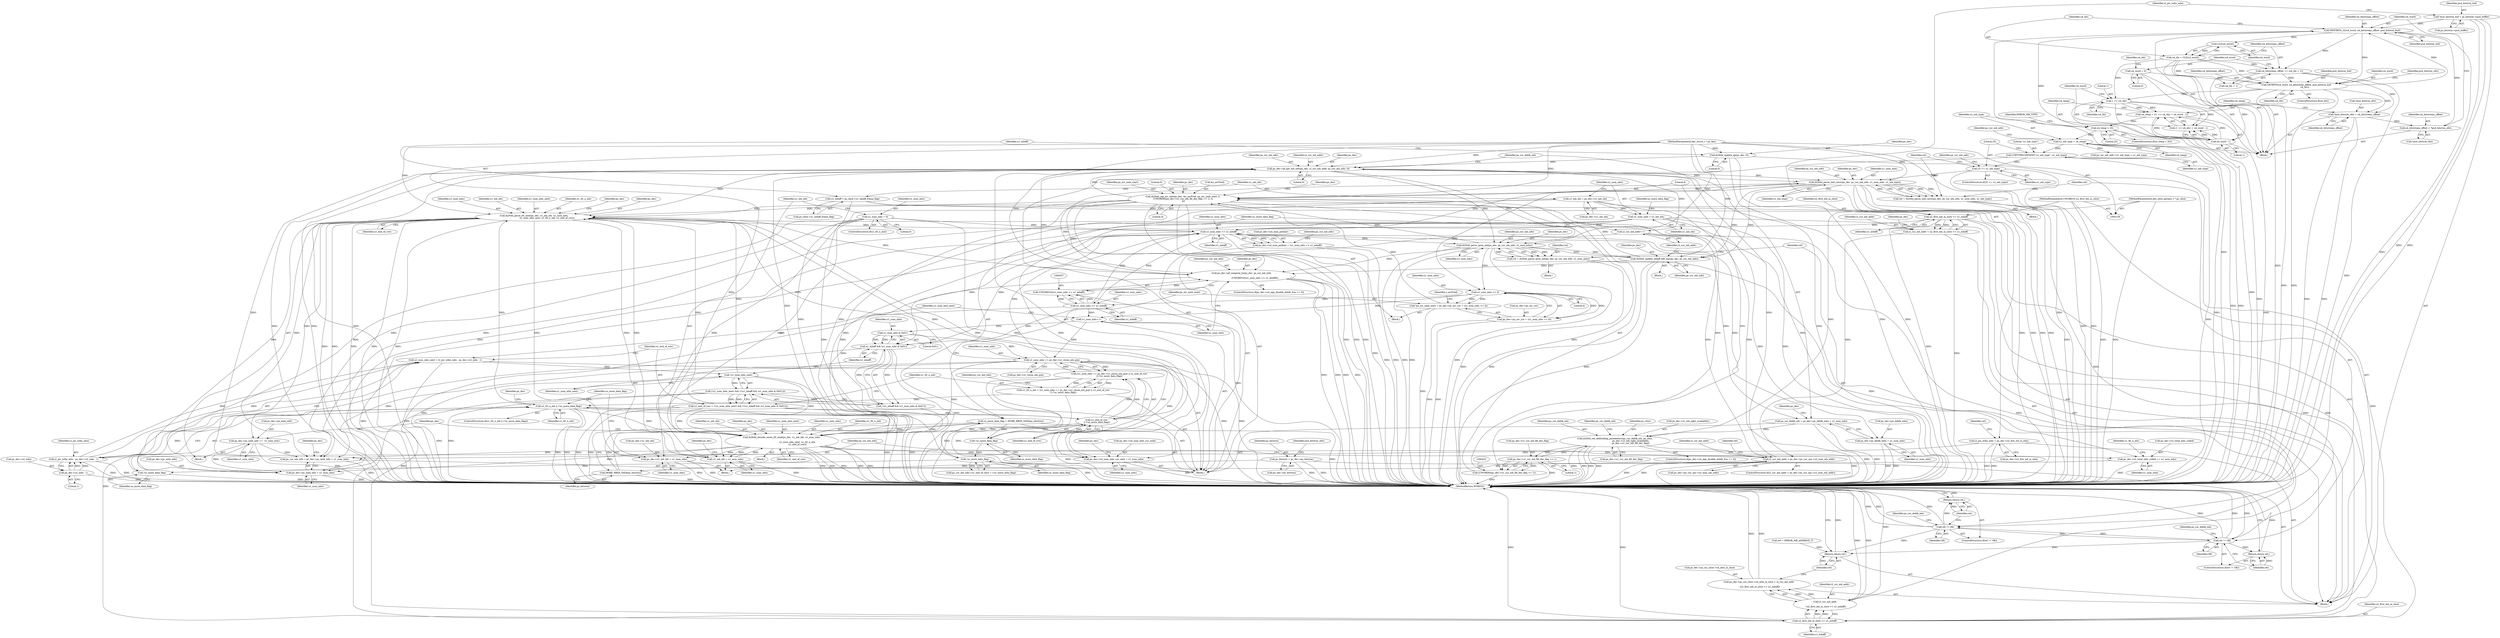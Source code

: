 digraph "0_Android_4a524d3a8ae9aa20c36430008e6bd429443f8f1d_0@pointer" {
"1000250" [label="(Call,ps_dec->pf_get_mb_info(ps_dec, i2_cur_mb_addr, ps_cur_mb_info, 0))"];
"1000512" [label="(Call,ih264d_parse_tfr_nmb(ps_dec, u1_mb_idx, u1_num_mbs,\n                                     u1_num_mbs_next, u1_tfr_n_mb, u1_end_of_row))"];
"1000425" [label="(Call,ih264d_rep_mv_colz(ps_dec, &s_mvPred, ps_mv_nmb_start, 0,\n (UWORD8)(ps_dec->u1_cur_mb_fld_dec_flag << 1), 4,\n 4))"];
"1000402" [label="(Call,ih264d_update_mbaff_left_nnz(ps_dec, ps_cur_mb_info))"];
"1000381" [label="(Call,ih264d_parse_imb_cavlc(ps_dec, ps_cur_mb_info, u1_num_mbs, u1_mb_type))"];
"1000250" [label="(Call,ps_dec->pf_get_mb_info(ps_dec, i2_cur_mb_addr, ps_cur_mb_info, 0))"];
"1000179" [label="(Call,ih264d_update_qp(ps_dec, 0))"];
"1000130" [label="(MethodParameterIn,dec_struct_t * ps_dec)"];
"1000526" [label="(Call,ih264d_decode_recon_tfr_nmb(ps_dec, u1_mb_idx, u1_num_mbs,\n\n                                             u1_num_mbs_next, u1_tfr_n_mb,\n                                             u1_end_of_row))"];
"1000453" [label="(Call,ps_dec->pf_compute_bs(ps_dec, ps_cur_mb_info,\n\n                                      (UWORD16)(u1_num_mbs >> u1_mbaff)))"];
"1000362" [label="(Call,ih264d_parse_ipcm_mb(ps_dec, ps_cur_mb_info, u1_num_mbs))"];
"1000242" [label="(Call,u1_num_mbs >> u1_mbaff)"];
"1000192" [label="(Call,u1_num_mbs = u1_mb_idx)"];
"1000187" [label="(Call,u1_mb_idx = ps_dec->u1_mb_idx)"];
"1000486" [label="(Call,u1_num_mbs == ps_dec->u1_recon_mb_grp)"];
"1000461" [label="(Call,u1_num_mbs++)"];
"1000458" [label="(Call,u1_num_mbs >> u1_mbaff)"];
"1000419" [label="(Call,u1_num_mbs << 4)"];
"1000480" [label="(Call,u1_num_mbs & 0x01)"];
"1000540" [label="(Call,u1_num_mbs = 0)"];
"1000478" [label="(Call,u1_mbaff && (u1_num_mbs & 0x01))"];
"1000200" [label="(Call,u2_first_mb_in_slice << u1_mbaff)"];
"1000132" [label="(MethodParameterIn,UWORD16 u2_first_mb_in_slice)"];
"1000182" [label="(Call,u1_mbaff = ps_slice->u1_mbaff_frame_flag)"];
"1000456" [label="(Call,(UWORD16)(u1_num_mbs >> u1_mbaff))"];
"1000543" [label="(Call,u1_mb_idx = u1_num_mbs)"];
"1000475" [label="(Call,!u1_num_mbs_next)"];
"1000463" [label="(Call,u1_num_mbs_next = i2_pic_wdin_mbs - ps_dec->u2_mbx - 1)"];
"1000465" [label="(Call,i2_pic_wdin_mbs - ps_dec->u2_mbx - 1)"];
"1000158" [label="(Call,i2_pic_wdin_mbs = ps_dec->u2_frm_wd_in_mbs)"];
"1000467" [label="(Call,ps_dec->u2_mbx - 1)"];
"1000502" [label="(Call,u1_tfr_n_mb || (!uc_more_data_flag))"];
"1000483" [label="(Call,u1_tfr_n_mb = (u1_num_mbs == ps_dec->u1_recon_mb_grp) || u1_end_of_row\n || (!uc_more_data_flag))"];
"1000485" [label="(Call,(u1_num_mbs == ps_dec->u1_recon_mb_grp) || u1_end_of_row\n || (!uc_more_data_flag))"];
"1000491" [label="(Call,u1_end_of_row\n || (!uc_more_data_flag))"];
"1000472" [label="(Call,u1_end_of_row = (!u1_num_mbs_next) && (!(u1_mbaff && (u1_num_mbs & 0x01))))"];
"1000474" [label="(Call,(!u1_num_mbs_next) && (!(u1_mbaff && (u1_num_mbs & 0x01))))"];
"1000477" [label="(Call,!(u1_mbaff && (u1_num_mbs & 0x01)))"];
"1000493" [label="(Call,!uc_more_data_flag)"];
"1000407" [label="(Call,uc_more_data_flag = MORE_RBSP_DATA(ps_bitstrm))"];
"1000409" [label="(Call,MORE_RBSP_DATA(ps_bitstrm))"];
"1000139" [label="(Call,ps_bitstrm = ps_dec->ps_bitstrm)"];
"1000504" [label="(Call,!uc_more_data_flag)"];
"1000499" [label="(Call,!uc_more_data_flag)"];
"1000214" [label="(Call,i2_cur_mb_addr > ps_dec->ps_cur_sps->u2_max_mb_addr)"];
"1000198" [label="(Call,i2_cur_mb_addr = u2_first_mb_in_slice << u1_mbaff)"];
"1000405" [label="(Call,i2_cur_mb_addr++)"];
"1000226" [label="(Call,ps_cur_mb_info = ps_dec->ps_nmb_info + u1_num_mbs)"];
"1000519" [label="(Call,ps_dec->ps_nmb_info +=  u1_num_mbs)"];
"1000349" [label="(Call,25 == u1_mb_type)"];
"1000345" [label="(Call,COPYTHECONTEXT(\"u1_mb_type\", u1_mb_type))"];
"1000337" [label="(Call,u1_mb_type = u4_temp)"];
"1000332" [label="(Call,u4_temp > 25)"];
"1000322" [label="(Call,u4_temp = ((1 << u4_ldz) + u4_word - 1))"];
"1000325" [label="(Call,1 << u4_ldz)"];
"1000313" [label="(Call,GETBITS(u4_word, u4_bitstream_offset, pu4_bitstrm_buf,\n                        u4_ldz))"];
"1000308" [label="(Call,u4_word = 0)"];
"1000303" [label="(Call,u4_bitstream_offset += (u4_ldz + 1))"];
"1000299" [label="(Call,u4_ldz = CLZ(u4_word))"];
"1000301" [label="(Call,CLZ(u4_word))"];
"1000295" [label="(Call,NEXTBITS_32(u4_word, u4_bitstream_offset, pu4_bitstrm_buf))"];
"1000328" [label="(Call,u4_word - 1)"];
"1000288" [label="(Call,u4_bitstream_offset = *pu4_bitstrm_ofst)"];
"1000318" [label="(Call,*pu4_bitstrm_ofst = u4_bitstream_offset)"];
"1000152" [label="(Call,*pu4_bitstrm_buf = ps_bitstrm->pu4_buffer)"];
"1000413" [label="(Call,*ps_mv_nmb_start = ps_dec->ps_mv_cur + (u1_num_mbs << 4))"];
"1000431" [label="(Call,(UWORD8)(ps_dec->u1_cur_mb_fld_dec_flag << 1))"];
"1000433" [label="(Call,ps_dec->u1_cur_mb_fld_dec_flag << 1)"];
"1000268" [label="(Call,ih264d_set_deblocking_parameters(ps_cur_deblk_mb, ps_slice,\n                                             ps_dec->u1_mb_ngbr_availablity,\n                                             ps_dec->u1_cur_mb_fld_dec_flag))"];
"1000255" [label="(Call,ps_cur_deblk_mb = ps_dec->ps_deblk_mbn + u1_num_mbs)"];
"1000131" [label="(MethodParameterIn,dec_slice_params_t * ps_slice)"];
"1000360" [label="(Call,ret = ih264d_parse_ipcm_mb(ps_dec, ps_cur_mb_info, u1_num_mbs))"];
"1000367" [label="(Call,ret != OK)"];
"1000370" [label="(Return,return ret;)"];
"1000387" [label="(Call,ret != OK)"];
"1000390" [label="(Return,return ret;)"];
"1000568" [label="(Return,return ret;)"];
"1000379" [label="(Call,ret = ih264d_parse_imb_cavlc(ps_dec, ps_cur_mb_info, u1_num_mbs, u1_mb_type))"];
"1000415" [label="(Call,ps_dec->ps_mv_cur + (u1_num_mbs << 4))"];
"1000238" [label="(Call,ps_dec->u4_num_pmbair = (u1_num_mbs >> u1_mbaff))"];
"1000257" [label="(Call,ps_dec->ps_deblk_mbn + u1_num_mbs)"];
"1000228" [label="(Call,ps_dec->ps_nmb_info + u1_num_mbs)"];
"1000233" [label="(Call,ps_dec->u4_num_mbs_cur_nmb = u1_num_mbs)"];
"1000533" [label="(Call,ps_dec->u2_total_mbs_coded += u1_num_mbs)"];
"1000546" [label="(Call,ps_dec->u1_mb_idx = u1_num_mbs)"];
"1000565" [label="(Call,u2_first_mb_in_slice << u1_mbaff)"];
"1000563" [label="(Call,i2_cur_mb_addr\n\n - (u2_first_mb_in_slice << u1_mbaff))"];
"1000557" [label="(Call,ps_dec->ps_cur_slice->u4_mbs_in_slice = i2_cur_mb_addr\n\n - (u2_first_mb_in_slice << u1_mbaff))"];
"1000404" [label="(Identifier,ps_cur_mb_info)"];
"1000381" [label="(Call,ih264d_parse_imb_cavlc(ps_dec, ps_cur_mb_info, u1_num_mbs, u1_mb_type))"];
"1000244" [label="(Identifier,u1_mbaff)"];
"1000465" [label="(Call,i2_pic_wdin_mbs - ps_dec->u2_mbx - 1)"];
"1000484" [label="(Identifier,u1_tfr_n_mb)"];
"1000500" [label="(Identifier,uc_more_data_flag)"];
"1000228" [label="(Call,ps_dec->ps_nmb_info + u1_num_mbs)"];
"1000180" [label="(Identifier,ps_dec)"];
"1000334" [label="(Literal,25)"];
"1000296" [label="(Identifier,u4_word)"];
"1000409" [label="(Call,MORE_RBSP_DATA(ps_bitstrm))"];
"1000481" [label="(Identifier,u1_num_mbs)"];
"1000363" [label="(Identifier,ps_dec)"];
"1000468" [label="(Call,ps_dec->u2_mbx)"];
"1000140" [label="(Identifier,ps_bitstrm)"];
"1000566" [label="(Identifier,u2_first_mb_in_slice)"];
"1000314" [label="(Identifier,u4_word)"];
"1000330" [label="(Literal,1)"];
"1000153" [label="(Identifier,pu4_bitstrm_buf)"];
"1000235" [label="(Identifier,ps_dec)"];
"1000570" [label="(MethodReturn,WORD32)"];
"1000462" [label="(Identifier,u1_num_mbs)"];
"1000251" [label="(Identifier,ps_dec)"];
"1000386" [label="(ControlStructure,if(ret != OK))"];
"1000472" [label="(Call,u1_end_of_row = (!u1_num_mbs_next) && (!(u1_mbaff && (u1_num_mbs & 0x01))))"];
"1000300" [label="(Identifier,u4_ldz)"];
"1000456" [label="(Call,(UWORD16)(u1_num_mbs >> u1_mbaff))"];
"1000447" [label="(ControlStructure,if(ps_dec->u4_app_disable_deblk_frm == 0))"];
"1000497" [label="(Identifier,ps_cur_mb_info)"];
"1000258" [label="(Call,ps_dec->ps_deblk_mbn)"];
"1000478" [label="(Call,u1_mbaff && (u1_num_mbs & 0x01))"];
"1000411" [label="(Block,)"];
"1000317" [label="(Identifier,u4_ldz)"];
"1000192" [label="(Call,u1_num_mbs = u1_mb_idx)"];
"1000257" [label="(Call,ps_dec->ps_deblk_mbn + u1_num_mbs)"];
"1000541" [label="(Identifier,u1_num_mbs)"];
"1000216" [label="(Call,ps_dec->ps_cur_sps->u2_max_mb_addr)"];
"1000351" [label="(Identifier,u1_mb_type)"];
"1000370" [label="(Return,return ret;)"];
"1000239" [label="(Call,ps_dec->u4_num_pmbair)"];
"1000471" [label="(Literal,1)"];
"1000331" [label="(ControlStructure,if(u4_temp > 25))"];
"1000439" [label="(Literal,4)"];
"1000458" [label="(Call,u1_num_mbs >> u1_mbaff)"];
"1000513" [label="(Identifier,ps_dec)"];
"1000198" [label="(Call,i2_cur_mb_addr = u2_first_mb_in_slice << u1_mbaff)"];
"1000546" [label="(Call,ps_dec->u1_mb_idx = u1_num_mbs)"];
"1000378" [label="(Block,)"];
"1000297" [label="(Identifier,u4_bitstream_offset)"];
"1000394" [label="(Identifier,ps_cur_deblk_mb)"];
"1000215" [label="(Identifier,i2_cur_mb_addr)"];
"1000413" [label="(Call,*ps_mv_nmb_start = ps_dec->ps_mv_cur + (u1_num_mbs << 4))"];
"1000340" [label="(Call,ps_cur_mb_info->u1_mb_type = u1_mb_type)"];
"1000342" [label="(Identifier,ps_cur_mb_info)"];
"1000486" [label="(Call,u1_num_mbs == ps_dec->u1_recon_mb_grp)"];
"1000364" [label="(Identifier,ps_cur_mb_info)"];
"1000193" [label="(Identifier,u1_num_mbs)"];
"1000189" [label="(Call,ps_dec->u1_mb_idx)"];
"1000427" [label="(Call,&s_mvPred)"];
"1000567" [label="(Identifier,u1_mbaff)"];
"1000345" [label="(Call,COPYTHECONTEXT(\"u1_mb_type\", u1_mb_type))"];
"1000368" [label="(Identifier,ret)"];
"1000318" [label="(Call,*pu4_bitstrm_ofst = u4_bitstream_offset)"];
"1000328" [label="(Call,u4_word - 1)"];
"1000544" [label="(Identifier,u1_mb_idx)"];
"1000488" [label="(Call,ps_dec->u1_recon_mb_grp)"];
"1000551" [label="(Identifier,uc_more_data_flag)"];
"1000543" [label="(Call,u1_mb_idx = u1_num_mbs)"];
"1000181" [label="(Literal,0)"];
"1000455" [label="(Identifier,ps_cur_mb_info)"];
"1000302" [label="(Identifier,u4_word)"];
"1000519" [label="(Call,ps_dec->ps_nmb_info +=  u1_num_mbs)"];
"1000477" [label="(Call,!(u1_mbaff && (u1_num_mbs & 0x01)))"];
"1000515" [label="(Identifier,u1_num_mbs)"];
"1000385" [label="(Identifier,u1_mb_type)"];
"1000502" [label="(Call,u1_tfr_n_mb || (!uc_more_data_flag))"];
"1000194" [label="(Identifier,u1_mb_idx)"];
"1000182" [label="(Call,u1_mbaff = ps_slice->u1_mbaff_frame_flag)"];
"1000213" [label="(ControlStructure,if(i2_cur_mb_addr > ps_dec->ps_cur_sps->u2_max_mb_addr))"];
"1000350" [label="(Literal,25)"];
"1000514" [label="(Identifier,u1_mb_idx)"];
"1000424" [label="(Identifier,s_mvPred)"];
"1000226" [label="(Call,ps_cur_mb_info = ps_dec->ps_nmb_info + u1_num_mbs)"];
"1000320" [label="(Identifier,pu4_bitstrm_ofst)"];
"1000391" [label="(Identifier,ret)"];
"1000141" [label="(Call,ps_dec->ps_bitstrm)"];
"1000183" [label="(Identifier,u1_mbaff)"];
"1000516" [label="(Identifier,u1_num_mbs_next)"];
"1000242" [label="(Call,u1_num_mbs >> u1_mbaff)"];
"1000408" [label="(Identifier,uc_more_data_flag)"];
"1000265" [label="(Identifier,ps_dec)"];
"1000405" [label="(Call,i2_cur_mb_addr++)"];
"1000261" [label="(Identifier,u1_num_mbs)"];
"1000325" [label="(Call,1 << u4_ldz)"];
"1000312" [label="(Identifier,u4_ldz)"];
"1000346" [label="(Literal,\"u1_mb_type\")"];
"1000491" [label="(Call,u1_end_of_row\n || (!uc_more_data_flag))"];
"1000538" [label="(ControlStructure,if(u1_tfr_n_mb))"];
"1000520" [label="(Call,ps_dec->ps_nmb_info)"];
"1000558" [label="(Call,ps_dec->ps_cur_slice->u4_mbs_in_slice)"];
"1000233" [label="(Call,ps_dec->u4_num_mbs_cur_nmb = u1_num_mbs)"];
"1000512" [label="(Call,ih264d_parse_tfr_nmb(ps_dec, u1_mb_idx, u1_num_mbs,\n                                     u1_num_mbs_next, u1_tfr_n_mb, u1_end_of_row))"];
"1000232" [label="(Identifier,u1_num_mbs)"];
"1000240" [label="(Identifier,ps_dec)"];
"1000415" [label="(Call,ps_dec->ps_mv_cur + (u1_num_mbs << 4))"];
"1000222" [label="(Call,ret = ERROR_MB_ADDRESS_T)"];
"1000475" [label="(Call,!u1_num_mbs_next)"];
"1000229" [label="(Call,ps_dec->ps_nmb_info)"];
"1000252" [label="(Identifier,i2_cur_mb_addr)"];
"1000274" [label="(Call,ps_dec->u1_cur_mb_fld_dec_flag)"];
"1000366" [label="(ControlStructure,if(ret != OK))"];
"1000557" [label="(Call,ps_dec->ps_cur_slice->u4_mbs_in_slice = i2_cur_mb_addr\n\n - (u2_first_mb_in_slice << u1_mbaff))"];
"1000298" [label="(Identifier,pu4_bitstrm_buf)"];
"1000431" [label="(Call,(UWORD8)(ps_dec->u1_cur_mb_fld_dec_flag << 1))"];
"1000532" [label="(Identifier,u1_end_of_row)"];
"1000542" [label="(Literal,0)"];
"1000473" [label="(Identifier,u1_end_of_row)"];
"1000305" [label="(Call,u4_ldz + 1)"];
"1000324" [label="(Call,(1 << u4_ldz) + u4_word - 1)"];
"1000238" [label="(Call,ps_dec->u4_num_pmbair = (u1_num_mbs >> u1_mbaff))"];
"1000152" [label="(Call,*pu4_bitstrm_buf = ps_bitstrm->pu4_buffer)"];
"1000199" [label="(Identifier,i2_cur_mb_addr)"];
"1000303" [label="(Call,u4_bitstream_offset += (u4_ldz + 1))"];
"1000132" [label="(MethodParameterIn,UWORD16 u2_first_mb_in_slice)"];
"1000463" [label="(Call,u1_num_mbs_next = i2_pic_wdin_mbs - ps_dec->u2_mbx - 1)"];
"1000158" [label="(Call,i2_pic_wdin_mbs = ps_dec->u2_frm_wd_in_mbs)"];
"1000214" [label="(Call,i2_cur_mb_addr > ps_dec->ps_cur_sps->u2_max_mb_addr)"];
"1000204" [label="(Block,)"];
"1000430" [label="(Literal,0)"];
"1000295" [label="(Call,NEXTBITS_32(u4_word, u4_bitstream_offset, pu4_bitstrm_buf))"];
"1000269" [label="(Identifier,ps_cur_deblk_mb)"];
"1000234" [label="(Call,ps_dec->u4_num_mbs_cur_nmb)"];
"1000474" [label="(Call,(!u1_num_mbs_next) && (!(u1_mbaff && (u1_num_mbs & 0x01))))"];
"1000255" [label="(Call,ps_cur_deblk_mb = ps_dec->ps_deblk_mbn + u1_num_mbs)"];
"1000256" [label="(Identifier,ps_cur_deblk_mb)"];
"1000188" [label="(Identifier,u1_mb_idx)"];
"1000460" [label="(Identifier,u1_mbaff)"];
"1000279" [label="(Identifier,ps_cur_deblk_mb)"];
"1000250" [label="(Call,ps_dec->pf_get_mb_info(ps_dec, i2_cur_mb_addr, ps_cur_mb_info, 0))"];
"1000459" [label="(Identifier,u1_num_mbs)"];
"1000501" [label="(ControlStructure,if(u1_tfr_n_mb || (!uc_more_data_flag)))"];
"1000499" [label="(Call,!uc_more_data_flag)"];
"1000352" [label="(Block,)"];
"1000416" [label="(Call,ps_dec->ps_mv_cur)"];
"1000503" [label="(Identifier,u1_tfr_n_mb)"];
"1000569" [label="(Identifier,ret)"];
"1000262" [label="(ControlStructure,if(ps_dec->u4_app_disable_deblk_frm == 0))"];
"1000426" [label="(Identifier,ps_dec)"];
"1000550" [label="(Identifier,u1_num_mbs)"];
"1000365" [label="(Identifier,u1_num_mbs)"];
"1000483" [label="(Call,u1_tfr_n_mb = (u1_num_mbs == ps_dec->u1_recon_mb_grp) || u1_end_of_row\n || (!uc_more_data_flag))"];
"1000438" [label="(Literal,4)"];
"1000337" [label="(Call,u1_mb_type = u4_temp)"];
"1000336" [label="(Identifier,ERROR_MB_TYPE)"];
"1000327" [label="(Identifier,u4_ldz)"];
"1000154" [label="(Call,ps_bitstrm->pu4_buffer)"];
"1000563" [label="(Call,i2_cur_mb_addr\n\n - (u2_first_mb_in_slice << u1_mbaff))"];
"1000565" [label="(Call,u2_first_mb_in_slice << u1_mbaff)"];
"1000268" [label="(Call,ih264d_set_deblocking_parameters(ps_cur_deblk_mb, ps_slice,\n                                             ps_dec->u1_mb_ngbr_availablity,\n                                             ps_dec->u1_cur_mb_fld_dec_flag))"];
"1000237" [label="(Identifier,u1_num_mbs)"];
"1000323" [label="(Identifier,u4_temp)"];
"1000315" [label="(Identifier,u4_bitstream_offset)"];
"1000537" [label="(Identifier,u1_num_mbs)"];
"1000443" [label="(Identifier,ps_dec)"];
"1000545" [label="(Identifier,u1_num_mbs)"];
"1000504" [label="(Call,!uc_more_data_flag)"];
"1000387" [label="(Call,ret != OK)"];
"1000539" [label="(Identifier,u1_tfr_n_mb)"];
"1000466" [label="(Identifier,i2_pic_wdin_mbs)"];
"1000170" [label="(Identifier,ret)"];
"1000253" [label="(Identifier,ps_cur_mb_info)"];
"1000374" [label="(Identifier,ps_cur_deblk_mb)"];
"1000270" [label="(Identifier,ps_slice)"];
"1000223" [label="(Identifier,ret)"];
"1000464" [label="(Identifier,u1_num_mbs_next)"];
"1000308" [label="(Call,u4_word = 0)"];
"1000421" [label="(Literal,4)"];
"1000254" [label="(Literal,0)"];
"1000311" [label="(ControlStructure,if(u4_ldz))"];
"1000347" [label="(Identifier,u1_mb_type)"];
"1000349" [label="(Call,25 == u1_mb_type)"];
"1000383" [label="(Identifier,ps_cur_mb_info)"];
"1000493" [label="(Call,!uc_more_data_flag)"];
"1000356" [label="(Identifier,ps_cur_mb_info)"];
"1000310" [label="(Literal,0)"];
"1000511" [label="(Block,)"];
"1000382" [label="(Identifier,ps_dec)"];
"1000530" [label="(Identifier,u1_num_mbs_next)"];
"1000202" [label="(Identifier,u1_mbaff)"];
"1000494" [label="(Identifier,uc_more_data_flag)"];
"1000495" [label="(Call,ps_cur_mb_info->u1_end_of_slice = (!uc_more_data_flag))"];
"1000425" [label="(Call,ih264d_rep_mv_colz(ps_dec, &s_mvPred, ps_mv_nmb_start, 0,\n (UWORD8)(ps_dec->u1_cur_mb_fld_dec_flag << 1), 4,\n 4))"];
"1000407" [label="(Call,uc_more_data_flag = MORE_RBSP_DATA(ps_bitstrm))"];
"1000339" [label="(Identifier,u4_temp)"];
"1000309" [label="(Identifier,u4_word)"];
"1000492" [label="(Identifier,u1_end_of_row)"];
"1000367" [label="(Call,ret != OK)"];
"1000371" [label="(Identifier,ret)"];
"1000187" [label="(Call,u1_mb_idx = ps_dec->u1_mb_idx)"];
"1000326" [label="(Literal,1)"];
"1000479" [label="(Identifier,u1_mbaff)"];
"1000414" [label="(Identifier,ps_mv_nmb_start)"];
"1000547" [label="(Call,ps_dec->u1_mb_idx)"];
"1000196" [label="(Identifier,uc_more_data_flag)"];
"1000433" [label="(Call,ps_dec->u1_cur_mb_fld_dec_flag << 1)"];
"1000333" [label="(Identifier,u4_temp)"];
"1000304" [label="(Identifier,u4_bitstream_offset)"];
"1000564" [label="(Identifier,i2_cur_mb_addr)"];
"1000329" [label="(Identifier,u4_word)"];
"1000437" [label="(Literal,1)"];
"1000360" [label="(Call,ret = ih264d_parse_ipcm_mb(ps_dec, ps_cur_mb_info, u1_num_mbs))"];
"1000509" [label="(Identifier,ps_dec)"];
"1000390" [label="(Return,return ret;)"];
"1000286" [label="(Block,)"];
"1000403" [label="(Identifier,ps_dec)"];
"1000487" [label="(Identifier,u1_num_mbs)"];
"1000548" [label="(Identifier,ps_dec)"];
"1000146" [label="(Identifier,pu4_bitstrm_ofst)"];
"1000380" [label="(Identifier,ret)"];
"1000289" [label="(Identifier,u4_bitstream_offset)"];
"1000454" [label="(Identifier,ps_dec)"];
"1000243" [label="(Identifier,u1_num_mbs)"];
"1000506" [label="(Block,)"];
"1000476" [label="(Identifier,u1_num_mbs_next)"];
"1000338" [label="(Identifier,u1_mb_type)"];
"1000299" [label="(Call,u4_ldz = CLZ(u4_word))"];
"1000361" [label="(Identifier,ret)"];
"1000529" [label="(Identifier,u1_num_mbs)"];
"1000533" [label="(Call,ps_dec->u2_total_mbs_coded += u1_num_mbs)"];
"1000480" [label="(Call,u1_num_mbs & 0x01)"];
"1000531" [label="(Identifier,u1_tfr_n_mb)"];
"1000384" [label="(Identifier,u1_num_mbs)"];
"1000369" [label="(Identifier,OK)"];
"1000321" [label="(Identifier,u4_bitstream_offset)"];
"1000526" [label="(Call,ih264d_decode_recon_tfr_nmb(ps_dec, u1_mb_idx, u1_num_mbs,\n\n                                             u1_num_mbs_next, u1_tfr_n_mb,\n                                             u1_end_of_row))"];
"1000534" [label="(Call,ps_dec->u2_total_mbs_coded)"];
"1000200" [label="(Call,u2_first_mb_in_slice << u1_mbaff)"];
"1000348" [label="(ControlStructure,if(25 == u1_mb_type))"];
"1000316" [label="(Identifier,pu4_bitstrm_buf)"];
"1000528" [label="(Identifier,u1_mb_idx)"];
"1000227" [label="(Identifier,ps_cur_mb_info)"];
"1000319" [label="(Call,*pu4_bitstrm_ofst)"];
"1000332" [label="(Call,u4_temp > 25)"];
"1000301" [label="(Call,CLZ(u4_word))"];
"1000527" [label="(Identifier,ps_dec)"];
"1000467" [label="(Call,ps_dec->u2_mbx - 1)"];
"1000525" [label="(Block,)"];
"1000160" [label="(Call,ps_dec->u2_frm_wd_in_mbs)"];
"1000517" [label="(Identifier,u1_tfr_n_mb)"];
"1000406" [label="(Identifier,i2_cur_mb_addr)"];
"1000131" [label="(MethodParameterIn,dec_slice_params_t * ps_slice)"];
"1000290" [label="(Call,*pu4_bitstrm_ofst)"];
"1000133" [label="(Block,)"];
"1000485" [label="(Call,(u1_num_mbs == ps_dec->u1_recon_mb_grp) || u1_end_of_row\n || (!uc_more_data_flag))"];
"1000401" [label="(Block,)"];
"1000313" [label="(Call,GETBITS(u4_word, u4_bitstream_offset, pu4_bitstrm_buf,\n                        u4_ldz))"];
"1000184" [label="(Call,ps_slice->u1_mbaff_frame_flag)"];
"1000523" [label="(Identifier,u1_num_mbs)"];
"1000429" [label="(Identifier,ps_mv_nmb_start)"];
"1000271" [label="(Call,ps_dec->u1_mb_ngbr_availablity)"];
"1000201" [label="(Identifier,u2_first_mb_in_slice)"];
"1000540" [label="(Call,u1_num_mbs = 0)"];
"1000139" [label="(Call,ps_bitstrm = ps_dec->ps_bitstrm)"];
"1000461" [label="(Call,u1_num_mbs++)"];
"1000420" [label="(Identifier,u1_num_mbs)"];
"1000247" [label="(Identifier,ps_cur_mb_info)"];
"1000521" [label="(Identifier,ps_dec)"];
"1000535" [label="(Identifier,ps_dec)"];
"1000453" [label="(Call,ps_dec->pf_compute_bs(ps_dec, ps_cur_mb_info,\n\n                                      (UWORD16)(u1_num_mbs >> u1_mbaff)))"];
"1000419" [label="(Call,u1_num_mbs << 4)"];
"1000482" [label="(Literal,0x01)"];
"1000288" [label="(Call,u4_bitstream_offset = *pu4_bitstrm_ofst)"];
"1000322" [label="(Call,u4_temp = ((1 << u4_ldz) + u4_word - 1))"];
"1000410" [label="(Identifier,ps_bitstrm)"];
"1000505" [label="(Identifier,uc_more_data_flag)"];
"1000388" [label="(Identifier,ret)"];
"1000130" [label="(MethodParameterIn,dec_struct_t * ps_dec)"];
"1000159" [label="(Identifier,i2_pic_wdin_mbs)"];
"1000389" [label="(Identifier,OK)"];
"1000434" [label="(Call,ps_dec->u1_cur_mb_fld_dec_flag)"];
"1000402" [label="(Call,ih264d_update_mbaff_left_nnz(ps_dec, ps_cur_mb_info))"];
"1000208" [label="(Identifier,ps_dec)"];
"1000568" [label="(Return,return ret;)"];
"1000179" [label="(Call,ih264d_update_qp(ps_dec, 0))"];
"1000379" [label="(Call,ret = ih264d_parse_imb_cavlc(ps_dec, ps_cur_mb_info, u1_num_mbs, u1_mb_type))"];
"1000362" [label="(Call,ih264d_parse_ipcm_mb(ps_dec, ps_cur_mb_info, u1_num_mbs))"];
"1000518" [label="(Identifier,u1_end_of_row)"];
"1000250" -> "1000204"  [label="AST: "];
"1000250" -> "1000254"  [label="CFG: "];
"1000251" -> "1000250"  [label="AST: "];
"1000252" -> "1000250"  [label="AST: "];
"1000253" -> "1000250"  [label="AST: "];
"1000254" -> "1000250"  [label="AST: "];
"1000256" -> "1000250"  [label="CFG: "];
"1000250" -> "1000570"  [label="DDG: "];
"1000250" -> "1000570"  [label="DDG: "];
"1000250" -> "1000570"  [label="DDG: "];
"1000250" -> "1000570"  [label="DDG: "];
"1000512" -> "1000250"  [label="DDG: "];
"1000425" -> "1000250"  [label="DDG: "];
"1000179" -> "1000250"  [label="DDG: "];
"1000526" -> "1000250"  [label="DDG: "];
"1000453" -> "1000250"  [label="DDG: "];
"1000130" -> "1000250"  [label="DDG: "];
"1000214" -> "1000250"  [label="DDG: "];
"1000226" -> "1000250"  [label="DDG: "];
"1000250" -> "1000362"  [label="DDG: "];
"1000250" -> "1000362"  [label="DDG: "];
"1000250" -> "1000381"  [label="DDG: "];
"1000250" -> "1000381"  [label="DDG: "];
"1000250" -> "1000405"  [label="DDG: "];
"1000512" -> "1000511"  [label="AST: "];
"1000512" -> "1000518"  [label="CFG: "];
"1000513" -> "1000512"  [label="AST: "];
"1000514" -> "1000512"  [label="AST: "];
"1000515" -> "1000512"  [label="AST: "];
"1000516" -> "1000512"  [label="AST: "];
"1000517" -> "1000512"  [label="AST: "];
"1000518" -> "1000512"  [label="AST: "];
"1000521" -> "1000512"  [label="CFG: "];
"1000512" -> "1000570"  [label="DDG: "];
"1000512" -> "1000570"  [label="DDG: "];
"1000512" -> "1000570"  [label="DDG: "];
"1000512" -> "1000570"  [label="DDG: "];
"1000512" -> "1000570"  [label="DDG: "];
"1000512" -> "1000226"  [label="DDG: "];
"1000512" -> "1000228"  [label="DDG: "];
"1000512" -> "1000233"  [label="DDG: "];
"1000512" -> "1000242"  [label="DDG: "];
"1000425" -> "1000512"  [label="DDG: "];
"1000453" -> "1000512"  [label="DDG: "];
"1000130" -> "1000512"  [label="DDG: "];
"1000543" -> "1000512"  [label="DDG: "];
"1000187" -> "1000512"  [label="DDG: "];
"1000486" -> "1000512"  [label="DDG: "];
"1000475" -> "1000512"  [label="DDG: "];
"1000502" -> "1000512"  [label="DDG: "];
"1000472" -> "1000512"  [label="DDG: "];
"1000491" -> "1000512"  [label="DDG: "];
"1000512" -> "1000519"  [label="DDG: "];
"1000512" -> "1000533"  [label="DDG: "];
"1000512" -> "1000543"  [label="DDG: "];
"1000512" -> "1000546"  [label="DDG: "];
"1000425" -> "1000411"  [label="AST: "];
"1000425" -> "1000439"  [label="CFG: "];
"1000426" -> "1000425"  [label="AST: "];
"1000427" -> "1000425"  [label="AST: "];
"1000429" -> "1000425"  [label="AST: "];
"1000430" -> "1000425"  [label="AST: "];
"1000431" -> "1000425"  [label="AST: "];
"1000438" -> "1000425"  [label="AST: "];
"1000439" -> "1000425"  [label="AST: "];
"1000443" -> "1000425"  [label="CFG: "];
"1000425" -> "1000570"  [label="DDG: "];
"1000425" -> "1000570"  [label="DDG: "];
"1000425" -> "1000570"  [label="DDG: "];
"1000425" -> "1000570"  [label="DDG: "];
"1000425" -> "1000570"  [label="DDG: "];
"1000402" -> "1000425"  [label="DDG: "];
"1000381" -> "1000425"  [label="DDG: "];
"1000362" -> "1000425"  [label="DDG: "];
"1000130" -> "1000425"  [label="DDG: "];
"1000413" -> "1000425"  [label="DDG: "];
"1000431" -> "1000425"  [label="DDG: "];
"1000425" -> "1000453"  [label="DDG: "];
"1000425" -> "1000526"  [label="DDG: "];
"1000402" -> "1000401"  [label="AST: "];
"1000402" -> "1000404"  [label="CFG: "];
"1000403" -> "1000402"  [label="AST: "];
"1000404" -> "1000402"  [label="AST: "];
"1000406" -> "1000402"  [label="CFG: "];
"1000402" -> "1000570"  [label="DDG: "];
"1000402" -> "1000570"  [label="DDG: "];
"1000381" -> "1000402"  [label="DDG: "];
"1000381" -> "1000402"  [label="DDG: "];
"1000362" -> "1000402"  [label="DDG: "];
"1000362" -> "1000402"  [label="DDG: "];
"1000130" -> "1000402"  [label="DDG: "];
"1000402" -> "1000453"  [label="DDG: "];
"1000381" -> "1000379"  [label="AST: "];
"1000381" -> "1000385"  [label="CFG: "];
"1000382" -> "1000381"  [label="AST: "];
"1000383" -> "1000381"  [label="AST: "];
"1000384" -> "1000381"  [label="AST: "];
"1000385" -> "1000381"  [label="AST: "];
"1000379" -> "1000381"  [label="CFG: "];
"1000381" -> "1000570"  [label="DDG: "];
"1000381" -> "1000570"  [label="DDG: "];
"1000381" -> "1000570"  [label="DDG: "];
"1000381" -> "1000570"  [label="DDG: "];
"1000381" -> "1000379"  [label="DDG: "];
"1000381" -> "1000379"  [label="DDG: "];
"1000381" -> "1000379"  [label="DDG: "];
"1000381" -> "1000379"  [label="DDG: "];
"1000130" -> "1000381"  [label="DDG: "];
"1000242" -> "1000381"  [label="DDG: "];
"1000349" -> "1000381"  [label="DDG: "];
"1000381" -> "1000419"  [label="DDG: "];
"1000381" -> "1000453"  [label="DDG: "];
"1000179" -> "1000133"  [label="AST: "];
"1000179" -> "1000181"  [label="CFG: "];
"1000180" -> "1000179"  [label="AST: "];
"1000181" -> "1000179"  [label="AST: "];
"1000183" -> "1000179"  [label="CFG: "];
"1000179" -> "1000570"  [label="DDG: "];
"1000179" -> "1000570"  [label="DDG: "];
"1000130" -> "1000179"  [label="DDG: "];
"1000130" -> "1000129"  [label="AST: "];
"1000130" -> "1000570"  [label="DDG: "];
"1000130" -> "1000362"  [label="DDG: "];
"1000130" -> "1000453"  [label="DDG: "];
"1000130" -> "1000526"  [label="DDG: "];
"1000526" -> "1000525"  [label="AST: "];
"1000526" -> "1000532"  [label="CFG: "];
"1000527" -> "1000526"  [label="AST: "];
"1000528" -> "1000526"  [label="AST: "];
"1000529" -> "1000526"  [label="AST: "];
"1000530" -> "1000526"  [label="AST: "];
"1000531" -> "1000526"  [label="AST: "];
"1000532" -> "1000526"  [label="AST: "];
"1000535" -> "1000526"  [label="CFG: "];
"1000526" -> "1000570"  [label="DDG: "];
"1000526" -> "1000570"  [label="DDG: "];
"1000526" -> "1000570"  [label="DDG: "];
"1000526" -> "1000570"  [label="DDG: "];
"1000526" -> "1000570"  [label="DDG: "];
"1000526" -> "1000226"  [label="DDG: "];
"1000526" -> "1000228"  [label="DDG: "];
"1000526" -> "1000233"  [label="DDG: "];
"1000526" -> "1000242"  [label="DDG: "];
"1000453" -> "1000526"  [label="DDG: "];
"1000543" -> "1000526"  [label="DDG: "];
"1000187" -> "1000526"  [label="DDG: "];
"1000486" -> "1000526"  [label="DDG: "];
"1000475" -> "1000526"  [label="DDG: "];
"1000502" -> "1000526"  [label="DDG: "];
"1000472" -> "1000526"  [label="DDG: "];
"1000491" -> "1000526"  [label="DDG: "];
"1000526" -> "1000533"  [label="DDG: "];
"1000526" -> "1000543"  [label="DDG: "];
"1000526" -> "1000546"  [label="DDG: "];
"1000453" -> "1000447"  [label="AST: "];
"1000453" -> "1000456"  [label="CFG: "];
"1000454" -> "1000453"  [label="AST: "];
"1000455" -> "1000453"  [label="AST: "];
"1000456" -> "1000453"  [label="AST: "];
"1000462" -> "1000453"  [label="CFG: "];
"1000453" -> "1000570"  [label="DDG: "];
"1000453" -> "1000570"  [label="DDG: "];
"1000453" -> "1000570"  [label="DDG: "];
"1000453" -> "1000570"  [label="DDG: "];
"1000362" -> "1000453"  [label="DDG: "];
"1000456" -> "1000453"  [label="DDG: "];
"1000362" -> "1000360"  [label="AST: "];
"1000362" -> "1000365"  [label="CFG: "];
"1000363" -> "1000362"  [label="AST: "];
"1000364" -> "1000362"  [label="AST: "];
"1000365" -> "1000362"  [label="AST: "];
"1000360" -> "1000362"  [label="CFG: "];
"1000362" -> "1000570"  [label="DDG: "];
"1000362" -> "1000570"  [label="DDG: "];
"1000362" -> "1000570"  [label="DDG: "];
"1000362" -> "1000360"  [label="DDG: "];
"1000362" -> "1000360"  [label="DDG: "];
"1000362" -> "1000360"  [label="DDG: "];
"1000242" -> "1000362"  [label="DDG: "];
"1000362" -> "1000419"  [label="DDG: "];
"1000242" -> "1000238"  [label="AST: "];
"1000242" -> "1000244"  [label="CFG: "];
"1000243" -> "1000242"  [label="AST: "];
"1000244" -> "1000242"  [label="AST: "];
"1000238" -> "1000242"  [label="CFG: "];
"1000242" -> "1000570"  [label="DDG: "];
"1000242" -> "1000238"  [label="DDG: "];
"1000242" -> "1000238"  [label="DDG: "];
"1000192" -> "1000242"  [label="DDG: "];
"1000486" -> "1000242"  [label="DDG: "];
"1000540" -> "1000242"  [label="DDG: "];
"1000458" -> "1000242"  [label="DDG: "];
"1000478" -> "1000242"  [label="DDG: "];
"1000200" -> "1000242"  [label="DDG: "];
"1000242" -> "1000255"  [label="DDG: "];
"1000242" -> "1000257"  [label="DDG: "];
"1000242" -> "1000458"  [label="DDG: "];
"1000242" -> "1000478"  [label="DDG: "];
"1000242" -> "1000565"  [label="DDG: "];
"1000192" -> "1000133"  [label="AST: "];
"1000192" -> "1000194"  [label="CFG: "];
"1000193" -> "1000192"  [label="AST: "];
"1000194" -> "1000192"  [label="AST: "];
"1000196" -> "1000192"  [label="CFG: "];
"1000192" -> "1000570"  [label="DDG: "];
"1000192" -> "1000570"  [label="DDG: "];
"1000187" -> "1000192"  [label="DDG: "];
"1000192" -> "1000226"  [label="DDG: "];
"1000192" -> "1000228"  [label="DDG: "];
"1000192" -> "1000233"  [label="DDG: "];
"1000187" -> "1000133"  [label="AST: "];
"1000187" -> "1000189"  [label="CFG: "];
"1000188" -> "1000187"  [label="AST: "];
"1000189" -> "1000187"  [label="AST: "];
"1000193" -> "1000187"  [label="CFG: "];
"1000187" -> "1000570"  [label="DDG: "];
"1000486" -> "1000485"  [label="AST: "];
"1000486" -> "1000488"  [label="CFG: "];
"1000487" -> "1000486"  [label="AST: "];
"1000488" -> "1000486"  [label="AST: "];
"1000492" -> "1000486"  [label="CFG: "];
"1000485" -> "1000486"  [label="CFG: "];
"1000486" -> "1000570"  [label="DDG: "];
"1000486" -> "1000570"  [label="DDG: "];
"1000486" -> "1000226"  [label="DDG: "];
"1000486" -> "1000228"  [label="DDG: "];
"1000486" -> "1000233"  [label="DDG: "];
"1000486" -> "1000485"  [label="DDG: "];
"1000486" -> "1000485"  [label="DDG: "];
"1000461" -> "1000486"  [label="DDG: "];
"1000480" -> "1000486"  [label="DDG: "];
"1000461" -> "1000204"  [label="AST: "];
"1000461" -> "1000462"  [label="CFG: "];
"1000462" -> "1000461"  [label="AST: "];
"1000464" -> "1000461"  [label="CFG: "];
"1000458" -> "1000461"  [label="DDG: "];
"1000419" -> "1000461"  [label="DDG: "];
"1000461" -> "1000480"  [label="DDG: "];
"1000458" -> "1000456"  [label="AST: "];
"1000458" -> "1000460"  [label="CFG: "];
"1000459" -> "1000458"  [label="AST: "];
"1000460" -> "1000458"  [label="AST: "];
"1000456" -> "1000458"  [label="CFG: "];
"1000458" -> "1000456"  [label="DDG: "];
"1000458" -> "1000456"  [label="DDG: "];
"1000419" -> "1000458"  [label="DDG: "];
"1000458" -> "1000478"  [label="DDG: "];
"1000458" -> "1000565"  [label="DDG: "];
"1000419" -> "1000415"  [label="AST: "];
"1000419" -> "1000421"  [label="CFG: "];
"1000420" -> "1000419"  [label="AST: "];
"1000421" -> "1000419"  [label="AST: "];
"1000415" -> "1000419"  [label="CFG: "];
"1000419" -> "1000413"  [label="DDG: "];
"1000419" -> "1000413"  [label="DDG: "];
"1000419" -> "1000415"  [label="DDG: "];
"1000419" -> "1000415"  [label="DDG: "];
"1000480" -> "1000478"  [label="AST: "];
"1000480" -> "1000482"  [label="CFG: "];
"1000481" -> "1000480"  [label="AST: "];
"1000482" -> "1000480"  [label="AST: "];
"1000478" -> "1000480"  [label="CFG: "];
"1000480" -> "1000478"  [label="DDG: "];
"1000480" -> "1000478"  [label="DDG: "];
"1000540" -> "1000538"  [label="AST: "];
"1000540" -> "1000542"  [label="CFG: "];
"1000541" -> "1000540"  [label="AST: "];
"1000542" -> "1000540"  [label="AST: "];
"1000544" -> "1000540"  [label="CFG: "];
"1000540" -> "1000226"  [label="DDG: "];
"1000540" -> "1000228"  [label="DDG: "];
"1000540" -> "1000233"  [label="DDG: "];
"1000540" -> "1000543"  [label="DDG: "];
"1000540" -> "1000546"  [label="DDG: "];
"1000478" -> "1000477"  [label="AST: "];
"1000478" -> "1000479"  [label="CFG: "];
"1000479" -> "1000478"  [label="AST: "];
"1000477" -> "1000478"  [label="CFG: "];
"1000478" -> "1000570"  [label="DDG: "];
"1000478" -> "1000477"  [label="DDG: "];
"1000478" -> "1000477"  [label="DDG: "];
"1000478" -> "1000565"  [label="DDG: "];
"1000200" -> "1000198"  [label="AST: "];
"1000200" -> "1000202"  [label="CFG: "];
"1000201" -> "1000200"  [label="AST: "];
"1000202" -> "1000200"  [label="AST: "];
"1000198" -> "1000200"  [label="CFG: "];
"1000200" -> "1000570"  [label="DDG: "];
"1000200" -> "1000198"  [label="DDG: "];
"1000200" -> "1000198"  [label="DDG: "];
"1000132" -> "1000200"  [label="DDG: "];
"1000182" -> "1000200"  [label="DDG: "];
"1000200" -> "1000565"  [label="DDG: "];
"1000200" -> "1000565"  [label="DDG: "];
"1000132" -> "1000129"  [label="AST: "];
"1000132" -> "1000570"  [label="DDG: "];
"1000132" -> "1000565"  [label="DDG: "];
"1000182" -> "1000133"  [label="AST: "];
"1000182" -> "1000184"  [label="CFG: "];
"1000183" -> "1000182"  [label="AST: "];
"1000184" -> "1000182"  [label="AST: "];
"1000188" -> "1000182"  [label="CFG: "];
"1000182" -> "1000570"  [label="DDG: "];
"1000457" -> "1000456"  [label="AST: "];
"1000456" -> "1000570"  [label="DDG: "];
"1000543" -> "1000506"  [label="AST: "];
"1000543" -> "1000545"  [label="CFG: "];
"1000544" -> "1000543"  [label="AST: "];
"1000545" -> "1000543"  [label="AST: "];
"1000548" -> "1000543"  [label="CFG: "];
"1000543" -> "1000570"  [label="DDG: "];
"1000475" -> "1000474"  [label="AST: "];
"1000475" -> "1000476"  [label="CFG: "];
"1000476" -> "1000475"  [label="AST: "];
"1000479" -> "1000475"  [label="CFG: "];
"1000474" -> "1000475"  [label="CFG: "];
"1000475" -> "1000570"  [label="DDG: "];
"1000475" -> "1000474"  [label="DDG: "];
"1000463" -> "1000475"  [label="DDG: "];
"1000463" -> "1000204"  [label="AST: "];
"1000463" -> "1000465"  [label="CFG: "];
"1000464" -> "1000463"  [label="AST: "];
"1000465" -> "1000463"  [label="AST: "];
"1000473" -> "1000463"  [label="CFG: "];
"1000463" -> "1000570"  [label="DDG: "];
"1000465" -> "1000463"  [label="DDG: "];
"1000465" -> "1000463"  [label="DDG: "];
"1000465" -> "1000467"  [label="CFG: "];
"1000466" -> "1000465"  [label="AST: "];
"1000467" -> "1000465"  [label="AST: "];
"1000465" -> "1000570"  [label="DDG: "];
"1000465" -> "1000570"  [label="DDG: "];
"1000158" -> "1000465"  [label="DDG: "];
"1000467" -> "1000465"  [label="DDG: "];
"1000467" -> "1000465"  [label="DDG: "];
"1000158" -> "1000133"  [label="AST: "];
"1000158" -> "1000160"  [label="CFG: "];
"1000159" -> "1000158"  [label="AST: "];
"1000160" -> "1000158"  [label="AST: "];
"1000170" -> "1000158"  [label="CFG: "];
"1000158" -> "1000570"  [label="DDG: "];
"1000158" -> "1000570"  [label="DDG: "];
"1000467" -> "1000471"  [label="CFG: "];
"1000468" -> "1000467"  [label="AST: "];
"1000471" -> "1000467"  [label="AST: "];
"1000467" -> "1000570"  [label="DDG: "];
"1000502" -> "1000501"  [label="AST: "];
"1000502" -> "1000503"  [label="CFG: "];
"1000502" -> "1000504"  [label="CFG: "];
"1000503" -> "1000502"  [label="AST: "];
"1000504" -> "1000502"  [label="AST: "];
"1000551" -> "1000502"  [label="CFG: "];
"1000509" -> "1000502"  [label="CFG: "];
"1000502" -> "1000570"  [label="DDG: "];
"1000502" -> "1000570"  [label="DDG: "];
"1000502" -> "1000570"  [label="DDG: "];
"1000502" -> "1000491"  [label="DDG: "];
"1000483" -> "1000502"  [label="DDG: "];
"1000504" -> "1000502"  [label="DDG: "];
"1000499" -> "1000502"  [label="DDG: "];
"1000483" -> "1000204"  [label="AST: "];
"1000483" -> "1000485"  [label="CFG: "];
"1000484" -> "1000483"  [label="AST: "];
"1000485" -> "1000483"  [label="AST: "];
"1000497" -> "1000483"  [label="CFG: "];
"1000483" -> "1000570"  [label="DDG: "];
"1000485" -> "1000483"  [label="DDG: "];
"1000485" -> "1000483"  [label="DDG: "];
"1000485" -> "1000491"  [label="CFG: "];
"1000491" -> "1000485"  [label="AST: "];
"1000485" -> "1000570"  [label="DDG: "];
"1000485" -> "1000570"  [label="DDG: "];
"1000491" -> "1000485"  [label="DDG: "];
"1000491" -> "1000485"  [label="DDG: "];
"1000491" -> "1000492"  [label="CFG: "];
"1000491" -> "1000493"  [label="CFG: "];
"1000492" -> "1000491"  [label="AST: "];
"1000493" -> "1000491"  [label="AST: "];
"1000491" -> "1000570"  [label="DDG: "];
"1000472" -> "1000491"  [label="DDG: "];
"1000493" -> "1000491"  [label="DDG: "];
"1000472" -> "1000204"  [label="AST: "];
"1000472" -> "1000474"  [label="CFG: "];
"1000473" -> "1000472"  [label="AST: "];
"1000474" -> "1000472"  [label="AST: "];
"1000484" -> "1000472"  [label="CFG: "];
"1000472" -> "1000570"  [label="DDG: "];
"1000472" -> "1000570"  [label="DDG: "];
"1000474" -> "1000472"  [label="DDG: "];
"1000474" -> "1000472"  [label="DDG: "];
"1000474" -> "1000477"  [label="CFG: "];
"1000477" -> "1000474"  [label="AST: "];
"1000474" -> "1000570"  [label="DDG: "];
"1000474" -> "1000570"  [label="DDG: "];
"1000477" -> "1000474"  [label="DDG: "];
"1000477" -> "1000570"  [label="DDG: "];
"1000493" -> "1000494"  [label="CFG: "];
"1000494" -> "1000493"  [label="AST: "];
"1000407" -> "1000493"  [label="DDG: "];
"1000493" -> "1000499"  [label="DDG: "];
"1000407" -> "1000204"  [label="AST: "];
"1000407" -> "1000409"  [label="CFG: "];
"1000408" -> "1000407"  [label="AST: "];
"1000409" -> "1000407"  [label="AST: "];
"1000414" -> "1000407"  [label="CFG: "];
"1000407" -> "1000570"  [label="DDG: "];
"1000409" -> "1000407"  [label="DDG: "];
"1000407" -> "1000499"  [label="DDG: "];
"1000409" -> "1000410"  [label="CFG: "];
"1000410" -> "1000409"  [label="AST: "];
"1000409" -> "1000570"  [label="DDG: "];
"1000139" -> "1000409"  [label="DDG: "];
"1000139" -> "1000133"  [label="AST: "];
"1000139" -> "1000141"  [label="CFG: "];
"1000140" -> "1000139"  [label="AST: "];
"1000141" -> "1000139"  [label="AST: "];
"1000146" -> "1000139"  [label="CFG: "];
"1000139" -> "1000570"  [label="DDG: "];
"1000139" -> "1000570"  [label="DDG: "];
"1000504" -> "1000505"  [label="CFG: "];
"1000505" -> "1000504"  [label="AST: "];
"1000504" -> "1000570"  [label="DDG: "];
"1000499" -> "1000504"  [label="DDG: "];
"1000499" -> "1000495"  [label="AST: "];
"1000499" -> "1000500"  [label="CFG: "];
"1000500" -> "1000499"  [label="AST: "];
"1000495" -> "1000499"  [label="CFG: "];
"1000499" -> "1000570"  [label="DDG: "];
"1000499" -> "1000495"  [label="DDG: "];
"1000214" -> "1000213"  [label="AST: "];
"1000214" -> "1000216"  [label="CFG: "];
"1000215" -> "1000214"  [label="AST: "];
"1000216" -> "1000214"  [label="AST: "];
"1000223" -> "1000214"  [label="CFG: "];
"1000227" -> "1000214"  [label="CFG: "];
"1000214" -> "1000570"  [label="DDG: "];
"1000214" -> "1000570"  [label="DDG: "];
"1000198" -> "1000214"  [label="DDG: "];
"1000405" -> "1000214"  [label="DDG: "];
"1000214" -> "1000563"  [label="DDG: "];
"1000198" -> "1000133"  [label="AST: "];
"1000199" -> "1000198"  [label="AST: "];
"1000208" -> "1000198"  [label="CFG: "];
"1000198" -> "1000570"  [label="DDG: "];
"1000405" -> "1000204"  [label="AST: "];
"1000405" -> "1000406"  [label="CFG: "];
"1000406" -> "1000405"  [label="AST: "];
"1000408" -> "1000405"  [label="CFG: "];
"1000405" -> "1000563"  [label="DDG: "];
"1000226" -> "1000204"  [label="AST: "];
"1000226" -> "1000228"  [label="CFG: "];
"1000227" -> "1000226"  [label="AST: "];
"1000228" -> "1000226"  [label="AST: "];
"1000235" -> "1000226"  [label="CFG: "];
"1000226" -> "1000570"  [label="DDG: "];
"1000519" -> "1000226"  [label="DDG: "];
"1000519" -> "1000511"  [label="AST: "];
"1000519" -> "1000523"  [label="CFG: "];
"1000520" -> "1000519"  [label="AST: "];
"1000523" -> "1000519"  [label="AST: "];
"1000535" -> "1000519"  [label="CFG: "];
"1000519" -> "1000570"  [label="DDG: "];
"1000519" -> "1000228"  [label="DDG: "];
"1000349" -> "1000348"  [label="AST: "];
"1000349" -> "1000351"  [label="CFG: "];
"1000350" -> "1000349"  [label="AST: "];
"1000351" -> "1000349"  [label="AST: "];
"1000356" -> "1000349"  [label="CFG: "];
"1000380" -> "1000349"  [label="CFG: "];
"1000349" -> "1000570"  [label="DDG: "];
"1000349" -> "1000570"  [label="DDG: "];
"1000345" -> "1000349"  [label="DDG: "];
"1000345" -> "1000204"  [label="AST: "];
"1000345" -> "1000347"  [label="CFG: "];
"1000346" -> "1000345"  [label="AST: "];
"1000347" -> "1000345"  [label="AST: "];
"1000350" -> "1000345"  [label="CFG: "];
"1000345" -> "1000570"  [label="DDG: "];
"1000337" -> "1000345"  [label="DDG: "];
"1000337" -> "1000286"  [label="AST: "];
"1000337" -> "1000339"  [label="CFG: "];
"1000338" -> "1000337"  [label="AST: "];
"1000339" -> "1000337"  [label="AST: "];
"1000342" -> "1000337"  [label="CFG: "];
"1000337" -> "1000570"  [label="DDG: "];
"1000332" -> "1000337"  [label="DDG: "];
"1000337" -> "1000340"  [label="DDG: "];
"1000332" -> "1000331"  [label="AST: "];
"1000332" -> "1000334"  [label="CFG: "];
"1000333" -> "1000332"  [label="AST: "];
"1000334" -> "1000332"  [label="AST: "];
"1000336" -> "1000332"  [label="CFG: "];
"1000338" -> "1000332"  [label="CFG: "];
"1000332" -> "1000570"  [label="DDG: "];
"1000332" -> "1000570"  [label="DDG: "];
"1000322" -> "1000332"  [label="DDG: "];
"1000322" -> "1000286"  [label="AST: "];
"1000322" -> "1000324"  [label="CFG: "];
"1000323" -> "1000322"  [label="AST: "];
"1000324" -> "1000322"  [label="AST: "];
"1000333" -> "1000322"  [label="CFG: "];
"1000322" -> "1000570"  [label="DDG: "];
"1000325" -> "1000322"  [label="DDG: "];
"1000325" -> "1000322"  [label="DDG: "];
"1000328" -> "1000322"  [label="DDG: "];
"1000328" -> "1000322"  [label="DDG: "];
"1000325" -> "1000324"  [label="AST: "];
"1000325" -> "1000327"  [label="CFG: "];
"1000326" -> "1000325"  [label="AST: "];
"1000327" -> "1000325"  [label="AST: "];
"1000329" -> "1000325"  [label="CFG: "];
"1000325" -> "1000570"  [label="DDG: "];
"1000325" -> "1000324"  [label="DDG: "];
"1000325" -> "1000324"  [label="DDG: "];
"1000313" -> "1000325"  [label="DDG: "];
"1000299" -> "1000325"  [label="DDG: "];
"1000313" -> "1000311"  [label="AST: "];
"1000313" -> "1000317"  [label="CFG: "];
"1000314" -> "1000313"  [label="AST: "];
"1000315" -> "1000313"  [label="AST: "];
"1000316" -> "1000313"  [label="AST: "];
"1000317" -> "1000313"  [label="AST: "];
"1000320" -> "1000313"  [label="CFG: "];
"1000313" -> "1000570"  [label="DDG: "];
"1000313" -> "1000570"  [label="DDG: "];
"1000313" -> "1000295"  [label="DDG: "];
"1000308" -> "1000313"  [label="DDG: "];
"1000303" -> "1000313"  [label="DDG: "];
"1000295" -> "1000313"  [label="DDG: "];
"1000299" -> "1000313"  [label="DDG: "];
"1000313" -> "1000318"  [label="DDG: "];
"1000313" -> "1000328"  [label="DDG: "];
"1000308" -> "1000286"  [label="AST: "];
"1000308" -> "1000310"  [label="CFG: "];
"1000309" -> "1000308"  [label="AST: "];
"1000310" -> "1000308"  [label="AST: "];
"1000312" -> "1000308"  [label="CFG: "];
"1000308" -> "1000328"  [label="DDG: "];
"1000303" -> "1000286"  [label="AST: "];
"1000303" -> "1000305"  [label="CFG: "];
"1000304" -> "1000303"  [label="AST: "];
"1000305" -> "1000303"  [label="AST: "];
"1000309" -> "1000303"  [label="CFG: "];
"1000303" -> "1000570"  [label="DDG: "];
"1000299" -> "1000303"  [label="DDG: "];
"1000295" -> "1000303"  [label="DDG: "];
"1000303" -> "1000318"  [label="DDG: "];
"1000299" -> "1000286"  [label="AST: "];
"1000299" -> "1000301"  [label="CFG: "];
"1000300" -> "1000299"  [label="AST: "];
"1000301" -> "1000299"  [label="AST: "];
"1000304" -> "1000299"  [label="CFG: "];
"1000299" -> "1000570"  [label="DDG: "];
"1000301" -> "1000299"  [label="DDG: "];
"1000299" -> "1000305"  [label="DDG: "];
"1000301" -> "1000302"  [label="CFG: "];
"1000302" -> "1000301"  [label="AST: "];
"1000295" -> "1000301"  [label="DDG: "];
"1000295" -> "1000286"  [label="AST: "];
"1000295" -> "1000298"  [label="CFG: "];
"1000296" -> "1000295"  [label="AST: "];
"1000297" -> "1000295"  [label="AST: "];
"1000298" -> "1000295"  [label="AST: "];
"1000300" -> "1000295"  [label="CFG: "];
"1000295" -> "1000570"  [label="DDG: "];
"1000295" -> "1000570"  [label="DDG: "];
"1000328" -> "1000295"  [label="DDG: "];
"1000288" -> "1000295"  [label="DDG: "];
"1000152" -> "1000295"  [label="DDG: "];
"1000328" -> "1000324"  [label="AST: "];
"1000328" -> "1000330"  [label="CFG: "];
"1000329" -> "1000328"  [label="AST: "];
"1000330" -> "1000328"  [label="AST: "];
"1000324" -> "1000328"  [label="CFG: "];
"1000328" -> "1000570"  [label="DDG: "];
"1000328" -> "1000324"  [label="DDG: "];
"1000328" -> "1000324"  [label="DDG: "];
"1000288" -> "1000286"  [label="AST: "];
"1000288" -> "1000290"  [label="CFG: "];
"1000289" -> "1000288"  [label="AST: "];
"1000290" -> "1000288"  [label="AST: "];
"1000296" -> "1000288"  [label="CFG: "];
"1000318" -> "1000288"  [label="DDG: "];
"1000318" -> "1000286"  [label="AST: "];
"1000318" -> "1000321"  [label="CFG: "];
"1000319" -> "1000318"  [label="AST: "];
"1000321" -> "1000318"  [label="AST: "];
"1000323" -> "1000318"  [label="CFG: "];
"1000318" -> "1000570"  [label="DDG: "];
"1000318" -> "1000570"  [label="DDG: "];
"1000152" -> "1000133"  [label="AST: "];
"1000152" -> "1000154"  [label="CFG: "];
"1000153" -> "1000152"  [label="AST: "];
"1000154" -> "1000152"  [label="AST: "];
"1000159" -> "1000152"  [label="CFG: "];
"1000152" -> "1000570"  [label="DDG: "];
"1000152" -> "1000570"  [label="DDG: "];
"1000413" -> "1000411"  [label="AST: "];
"1000413" -> "1000415"  [label="CFG: "];
"1000414" -> "1000413"  [label="AST: "];
"1000415" -> "1000413"  [label="AST: "];
"1000424" -> "1000413"  [label="CFG: "];
"1000413" -> "1000570"  [label="DDG: "];
"1000431" -> "1000433"  [label="CFG: "];
"1000432" -> "1000431"  [label="AST: "];
"1000433" -> "1000431"  [label="AST: "];
"1000438" -> "1000431"  [label="CFG: "];
"1000431" -> "1000570"  [label="DDG: "];
"1000433" -> "1000431"  [label="DDG: "];
"1000433" -> "1000431"  [label="DDG: "];
"1000433" -> "1000437"  [label="CFG: "];
"1000434" -> "1000433"  [label="AST: "];
"1000437" -> "1000433"  [label="AST: "];
"1000433" -> "1000570"  [label="DDG: "];
"1000433" -> "1000268"  [label="DDG: "];
"1000268" -> "1000433"  [label="DDG: "];
"1000268" -> "1000262"  [label="AST: "];
"1000268" -> "1000274"  [label="CFG: "];
"1000269" -> "1000268"  [label="AST: "];
"1000270" -> "1000268"  [label="AST: "];
"1000271" -> "1000268"  [label="AST: "];
"1000274" -> "1000268"  [label="AST: "];
"1000279" -> "1000268"  [label="CFG: "];
"1000268" -> "1000570"  [label="DDG: "];
"1000268" -> "1000570"  [label="DDG: "];
"1000268" -> "1000570"  [label="DDG: "];
"1000268" -> "1000570"  [label="DDG: "];
"1000268" -> "1000570"  [label="DDG: "];
"1000255" -> "1000268"  [label="DDG: "];
"1000131" -> "1000268"  [label="DDG: "];
"1000255" -> "1000204"  [label="AST: "];
"1000255" -> "1000257"  [label="CFG: "];
"1000256" -> "1000255"  [label="AST: "];
"1000257" -> "1000255"  [label="AST: "];
"1000265" -> "1000255"  [label="CFG: "];
"1000255" -> "1000570"  [label="DDG: "];
"1000255" -> "1000570"  [label="DDG: "];
"1000131" -> "1000129"  [label="AST: "];
"1000131" -> "1000570"  [label="DDG: "];
"1000360" -> "1000352"  [label="AST: "];
"1000361" -> "1000360"  [label="AST: "];
"1000368" -> "1000360"  [label="CFG: "];
"1000360" -> "1000570"  [label="DDG: "];
"1000360" -> "1000367"  [label="DDG: "];
"1000367" -> "1000366"  [label="AST: "];
"1000367" -> "1000369"  [label="CFG: "];
"1000368" -> "1000367"  [label="AST: "];
"1000369" -> "1000367"  [label="AST: "];
"1000371" -> "1000367"  [label="CFG: "];
"1000374" -> "1000367"  [label="CFG: "];
"1000367" -> "1000570"  [label="DDG: "];
"1000367" -> "1000570"  [label="DDG: "];
"1000367" -> "1000570"  [label="DDG: "];
"1000387" -> "1000367"  [label="DDG: "];
"1000367" -> "1000370"  [label="DDG: "];
"1000367" -> "1000387"  [label="DDG: "];
"1000367" -> "1000568"  [label="DDG: "];
"1000370" -> "1000366"  [label="AST: "];
"1000370" -> "1000371"  [label="CFG: "];
"1000371" -> "1000370"  [label="AST: "];
"1000570" -> "1000370"  [label="CFG: "];
"1000370" -> "1000570"  [label="DDG: "];
"1000371" -> "1000370"  [label="DDG: "];
"1000387" -> "1000386"  [label="AST: "];
"1000387" -> "1000389"  [label="CFG: "];
"1000388" -> "1000387"  [label="AST: "];
"1000389" -> "1000387"  [label="AST: "];
"1000391" -> "1000387"  [label="CFG: "];
"1000394" -> "1000387"  [label="CFG: "];
"1000387" -> "1000570"  [label="DDG: "];
"1000387" -> "1000570"  [label="DDG: "];
"1000387" -> "1000570"  [label="DDG: "];
"1000379" -> "1000387"  [label="DDG: "];
"1000387" -> "1000390"  [label="DDG: "];
"1000387" -> "1000568"  [label="DDG: "];
"1000390" -> "1000386"  [label="AST: "];
"1000390" -> "1000391"  [label="CFG: "];
"1000391" -> "1000390"  [label="AST: "];
"1000570" -> "1000390"  [label="CFG: "];
"1000390" -> "1000570"  [label="DDG: "];
"1000391" -> "1000390"  [label="DDG: "];
"1000568" -> "1000133"  [label="AST: "];
"1000568" -> "1000569"  [label="CFG: "];
"1000569" -> "1000568"  [label="AST: "];
"1000570" -> "1000568"  [label="CFG: "];
"1000568" -> "1000570"  [label="DDG: "];
"1000569" -> "1000568"  [label="DDG: "];
"1000222" -> "1000568"  [label="DDG: "];
"1000379" -> "1000378"  [label="AST: "];
"1000380" -> "1000379"  [label="AST: "];
"1000388" -> "1000379"  [label="CFG: "];
"1000379" -> "1000570"  [label="DDG: "];
"1000416" -> "1000415"  [label="AST: "];
"1000415" -> "1000570"  [label="DDG: "];
"1000415" -> "1000570"  [label="DDG: "];
"1000238" -> "1000204"  [label="AST: "];
"1000239" -> "1000238"  [label="AST: "];
"1000247" -> "1000238"  [label="CFG: "];
"1000238" -> "1000570"  [label="DDG: "];
"1000238" -> "1000570"  [label="DDG: "];
"1000257" -> "1000261"  [label="CFG: "];
"1000258" -> "1000257"  [label="AST: "];
"1000261" -> "1000257"  [label="AST: "];
"1000257" -> "1000570"  [label="DDG: "];
"1000257" -> "1000570"  [label="DDG: "];
"1000228" -> "1000232"  [label="CFG: "];
"1000229" -> "1000228"  [label="AST: "];
"1000232" -> "1000228"  [label="AST: "];
"1000228" -> "1000570"  [label="DDG: "];
"1000233" -> "1000204"  [label="AST: "];
"1000233" -> "1000237"  [label="CFG: "];
"1000234" -> "1000233"  [label="AST: "];
"1000237" -> "1000233"  [label="AST: "];
"1000240" -> "1000233"  [label="CFG: "];
"1000233" -> "1000570"  [label="DDG: "];
"1000533" -> "1000506"  [label="AST: "];
"1000533" -> "1000537"  [label="CFG: "];
"1000534" -> "1000533"  [label="AST: "];
"1000537" -> "1000533"  [label="AST: "];
"1000539" -> "1000533"  [label="CFG: "];
"1000533" -> "1000570"  [label="DDG: "];
"1000546" -> "1000506"  [label="AST: "];
"1000546" -> "1000550"  [label="CFG: "];
"1000547" -> "1000546"  [label="AST: "];
"1000550" -> "1000546"  [label="AST: "];
"1000551" -> "1000546"  [label="CFG: "];
"1000546" -> "1000570"  [label="DDG: "];
"1000546" -> "1000570"  [label="DDG: "];
"1000565" -> "1000563"  [label="AST: "];
"1000565" -> "1000567"  [label="CFG: "];
"1000566" -> "1000565"  [label="AST: "];
"1000567" -> "1000565"  [label="AST: "];
"1000563" -> "1000565"  [label="CFG: "];
"1000565" -> "1000570"  [label="DDG: "];
"1000565" -> "1000570"  [label="DDG: "];
"1000565" -> "1000563"  [label="DDG: "];
"1000565" -> "1000563"  [label="DDG: "];
"1000563" -> "1000557"  [label="AST: "];
"1000564" -> "1000563"  [label="AST: "];
"1000557" -> "1000563"  [label="CFG: "];
"1000563" -> "1000570"  [label="DDG: "];
"1000563" -> "1000570"  [label="DDG: "];
"1000563" -> "1000557"  [label="DDG: "];
"1000563" -> "1000557"  [label="DDG: "];
"1000557" -> "1000133"  [label="AST: "];
"1000558" -> "1000557"  [label="AST: "];
"1000569" -> "1000557"  [label="CFG: "];
"1000557" -> "1000570"  [label="DDG: "];
"1000557" -> "1000570"  [label="DDG: "];
}
